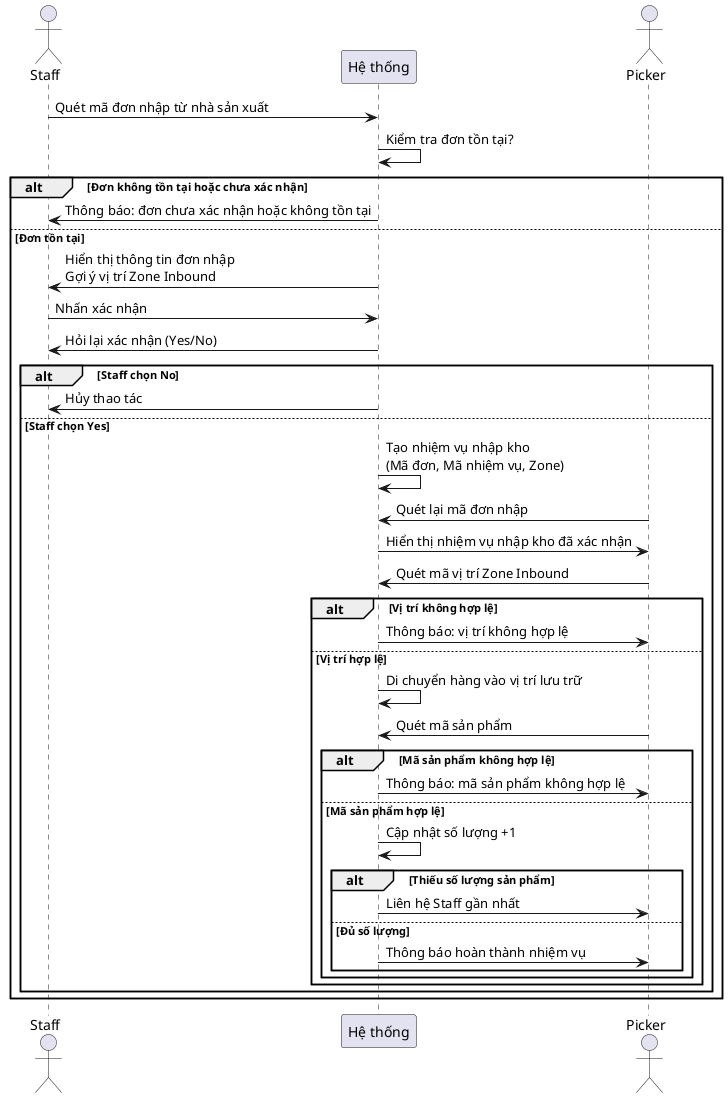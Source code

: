 
@startuml
actor Staff
participant "Hệ thống" as System
actor Picker

Staff -> System : Quét mã đơn nhập từ nhà sản xuất
System -> System : Kiểm tra đơn tồn tại?
alt Đơn không tồn tại hoặc chưa xác nhận
    System -> Staff : Thông báo: đơn chưa xác nhận hoặc không tồn tại
else Đơn tồn tại
    System -> Staff : Hiển thị thông tin đơn nhập\nGợi ý vị trí Zone Inbound
    Staff -> System : Nhấn xác nhận
    System -> Staff : Hỏi lại xác nhận (Yes/No)
    alt Staff chọn No
        System -> Staff : Hủy thao tác
    else Staff chọn Yes
        System -> System : Tạo nhiệm vụ nhập kho\n(Mã đơn, Mã nhiệm vụ, Zone)
        Picker -> System : Quét lại mã đơn nhập
        System -> Picker : Hiển thị nhiệm vụ nhập kho đã xác nhận
        Picker -> System : Quét mã vị trí Zone Inbound
        alt Vị trí không hợp lệ
            System -> Picker : Thông báo: vị trí không hợp lệ
        else Vị trí hợp lệ
            System -> System : Di chuyển hàng vào vị trí lưu trữ
            Picker -> System : Quét mã sản phẩm
            alt Mã sản phẩm không hợp lệ
                System -> Picker : Thông báo: mã sản phẩm không hợp lệ
            else Mã sản phẩm hợp lệ
                System -> System : Cập nhật số lượng +1
                alt Thiếu số lượng sản phẩm
                    System -> Picker : Liên hệ Staff gần nhất
                else Đủ số lượng
                    System -> Picker : Thông báo hoàn thành nhiệm vụ
                end
            end
        end
    end
end
@enduml
